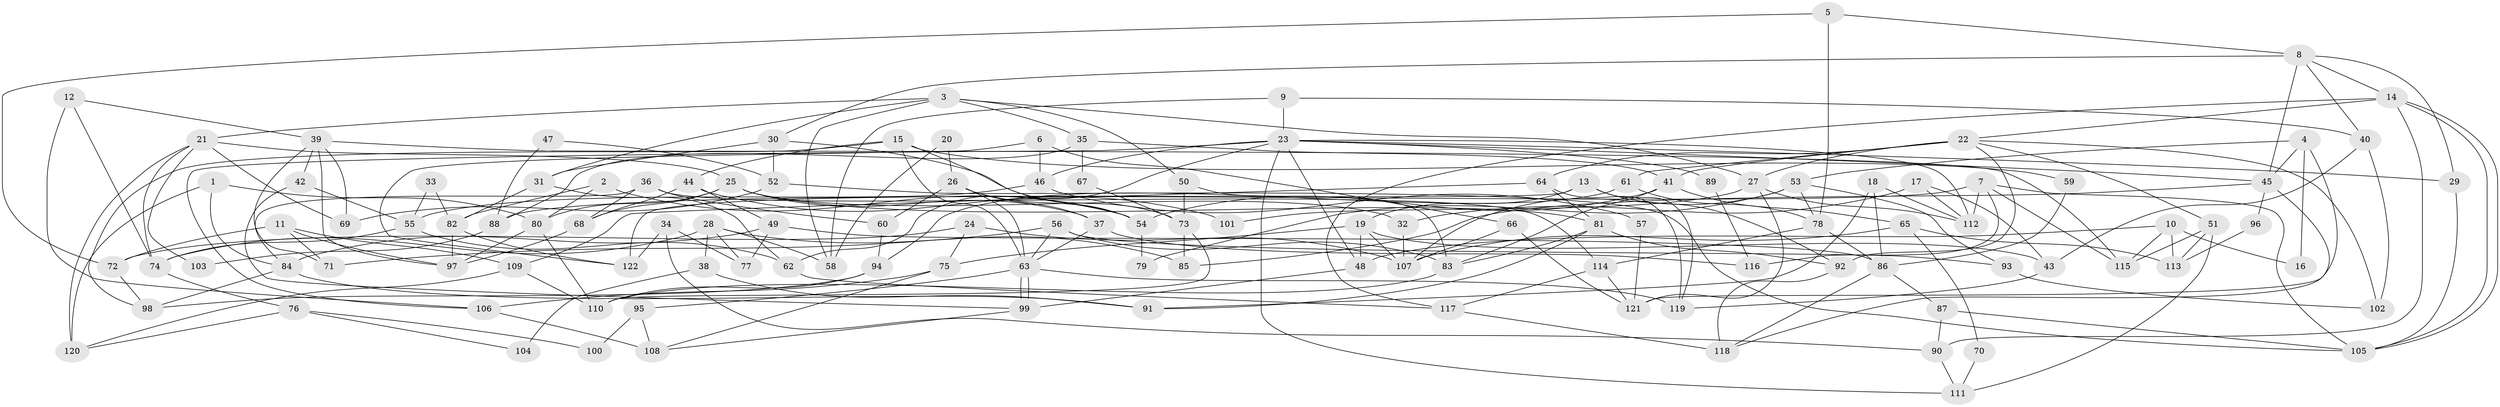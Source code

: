 // coarse degree distribution, {3: 0.2441860465116279, 6: 0.09302325581395349, 10: 0.046511627906976744, 9: 0.011627906976744186, 12: 0.023255813953488372, 5: 0.1744186046511628, 4: 0.23255813953488372, 2: 0.13953488372093023, 11: 0.011627906976744186, 8: 0.023255813953488372}
// Generated by graph-tools (version 1.1) at 2025/51/03/04/25 22:51:22]
// undirected, 122 vertices, 244 edges
graph export_dot {
  node [color=gray90,style=filled];
  1;
  2;
  3;
  4;
  5;
  6;
  7;
  8;
  9;
  10;
  11;
  12;
  13;
  14;
  15;
  16;
  17;
  18;
  19;
  20;
  21;
  22;
  23;
  24;
  25;
  26;
  27;
  28;
  29;
  30;
  31;
  32;
  33;
  34;
  35;
  36;
  37;
  38;
  39;
  40;
  41;
  42;
  43;
  44;
  45;
  46;
  47;
  48;
  49;
  50;
  51;
  52;
  53;
  54;
  55;
  56;
  57;
  58;
  59;
  60;
  61;
  62;
  63;
  64;
  65;
  66;
  67;
  68;
  69;
  70;
  71;
  72;
  73;
  74;
  75;
  76;
  77;
  78;
  79;
  80;
  81;
  82;
  83;
  84;
  85;
  86;
  87;
  88;
  89;
  90;
  91;
  92;
  93;
  94;
  95;
  96;
  97;
  98;
  99;
  100;
  101;
  102;
  103;
  104;
  105;
  106;
  107;
  108;
  109;
  110;
  111;
  112;
  113;
  114;
  115;
  116;
  117;
  118;
  119;
  120;
  121;
  122;
  1 -- 120;
  1 -- 84;
  1 -- 80;
  2 -- 80;
  2 -- 54;
  2 -- 82;
  3 -- 31;
  3 -- 58;
  3 -- 21;
  3 -- 27;
  3 -- 35;
  3 -- 50;
  4 -- 121;
  4 -- 53;
  4 -- 16;
  4 -- 45;
  5 -- 78;
  5 -- 8;
  5 -- 72;
  6 -- 122;
  6 -- 46;
  6 -- 66;
  7 -- 112;
  7 -- 105;
  7 -- 88;
  7 -- 115;
  7 -- 116;
  8 -- 45;
  8 -- 40;
  8 -- 14;
  8 -- 29;
  8 -- 30;
  9 -- 40;
  9 -- 23;
  9 -- 58;
  10 -- 115;
  10 -- 48;
  10 -- 16;
  10 -- 113;
  11 -- 97;
  11 -- 109;
  11 -- 71;
  11 -- 72;
  12 -- 39;
  12 -- 74;
  12 -- 106;
  13 -- 92;
  13 -- 19;
  13 -- 119;
  13 -- 122;
  14 -- 105;
  14 -- 105;
  14 -- 22;
  14 -- 90;
  14 -- 117;
  15 -- 63;
  15 -- 54;
  15 -- 44;
  15 -- 59;
  15 -- 98;
  17 -- 43;
  17 -- 112;
  17 -- 32;
  18 -- 112;
  18 -- 86;
  18 -- 91;
  19 -- 75;
  19 -- 107;
  19 -- 43;
  19 -- 48;
  20 -- 58;
  20 -- 26;
  21 -- 69;
  21 -- 25;
  21 -- 74;
  21 -- 103;
  21 -- 120;
  22 -- 61;
  22 -- 27;
  22 -- 41;
  22 -- 51;
  22 -- 64;
  22 -- 92;
  22 -- 102;
  23 -- 106;
  23 -- 111;
  23 -- 29;
  23 -- 45;
  23 -- 46;
  23 -- 48;
  23 -- 62;
  23 -- 89;
  23 -- 112;
  24 -- 72;
  24 -- 107;
  24 -- 75;
  25 -- 81;
  25 -- 32;
  25 -- 37;
  25 -- 68;
  25 -- 80;
  26 -- 63;
  26 -- 37;
  26 -- 54;
  26 -- 60;
  27 -- 101;
  27 -- 112;
  27 -- 121;
  28 -- 74;
  28 -- 85;
  28 -- 38;
  28 -- 58;
  28 -- 77;
  29 -- 105;
  30 -- 31;
  30 -- 52;
  30 -- 73;
  31 -- 82;
  31 -- 62;
  32 -- 107;
  33 -- 55;
  33 -- 82;
  34 -- 122;
  34 -- 77;
  34 -- 90;
  35 -- 41;
  35 -- 67;
  35 -- 88;
  36 -- 68;
  36 -- 60;
  36 -- 84;
  36 -- 114;
  37 -- 63;
  37 -- 116;
  38 -- 91;
  38 -- 104;
  39 -- 97;
  39 -- 115;
  39 -- 42;
  39 -- 69;
  39 -- 71;
  40 -- 43;
  40 -- 102;
  41 -- 83;
  41 -- 54;
  41 -- 65;
  42 -- 99;
  42 -- 55;
  43 -- 119;
  44 -- 49;
  44 -- 68;
  44 -- 101;
  45 -- 85;
  45 -- 96;
  45 -- 118;
  46 -- 55;
  46 -- 57;
  47 -- 88;
  47 -- 52;
  48 -- 99;
  49 -- 84;
  49 -- 86;
  49 -- 77;
  50 -- 83;
  50 -- 73;
  51 -- 113;
  51 -- 111;
  51 -- 115;
  52 -- 105;
  52 -- 69;
  53 -- 78;
  53 -- 107;
  53 -- 79;
  53 -- 93;
  54 -- 79;
  55 -- 62;
  55 -- 74;
  56 -- 71;
  56 -- 83;
  56 -- 63;
  56 -- 93;
  57 -- 121;
  59 -- 86;
  60 -- 94;
  61 -- 94;
  61 -- 78;
  62 -- 117;
  63 -- 99;
  63 -- 99;
  63 -- 95;
  63 -- 119;
  64 -- 119;
  64 -- 81;
  64 -- 109;
  65 -- 107;
  65 -- 70;
  65 -- 113;
  66 -- 121;
  66 -- 107;
  67 -- 73;
  68 -- 97;
  70 -- 111;
  72 -- 98;
  73 -- 85;
  73 -- 110;
  74 -- 76;
  75 -- 108;
  75 -- 106;
  76 -- 120;
  76 -- 100;
  76 -- 104;
  78 -- 114;
  78 -- 86;
  80 -- 97;
  80 -- 110;
  81 -- 91;
  81 -- 83;
  81 -- 92;
  82 -- 97;
  82 -- 122;
  83 -- 110;
  84 -- 98;
  84 -- 91;
  86 -- 87;
  86 -- 118;
  87 -- 105;
  87 -- 90;
  88 -- 103;
  89 -- 116;
  90 -- 111;
  92 -- 118;
  93 -- 102;
  94 -- 98;
  94 -- 110;
  95 -- 108;
  95 -- 100;
  96 -- 113;
  99 -- 108;
  106 -- 108;
  109 -- 110;
  109 -- 120;
  114 -- 117;
  114 -- 121;
  117 -- 118;
}
